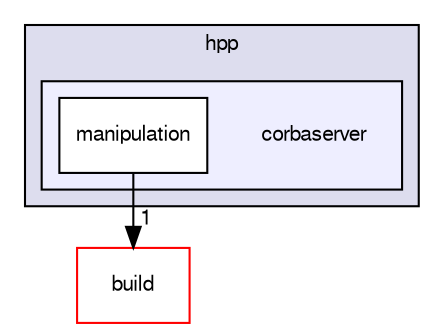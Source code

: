 digraph "corbaserver" {
  compound=true
  node [ fontsize="10", fontname="FreeSans"];
  edge [ labelfontsize="10", labelfontname="FreeSans"];
  subgraph clusterdir_766a2b2ecef16448f861b8cf84e3a157 {
    graph [ bgcolor="#ddddee", pencolor="black", label="hpp" fontname="FreeSans", fontsize="10", URL="dir_766a2b2ecef16448f861b8cf84e3a157.html"]
  subgraph clusterdir_b4d1a845b7d187eff587f84b36cf4f45 {
    graph [ bgcolor="#eeeeff", pencolor="black", label="" URL="dir_b4d1a845b7d187eff587f84b36cf4f45.html"];
    dir_b4d1a845b7d187eff587f84b36cf4f45 [shape=plaintext label="corbaserver"];
    dir_586fae9859b8f60d97ce3dfdbfc57744 [shape=box label="manipulation" color="black" fillcolor="white" style="filled" URL="dir_586fae9859b8f60d97ce3dfdbfc57744.html"];
  }
  }
  dir_4fef79e7177ba769987a8da36c892c5f [shape=box label="build" fillcolor="white" style="filled" color="red" URL="dir_4fef79e7177ba769987a8da36c892c5f.html"];
  dir_586fae9859b8f60d97ce3dfdbfc57744->dir_4fef79e7177ba769987a8da36c892c5f [headlabel="1", labeldistance=1.5 headhref="dir_000012_000000.html"];
}
